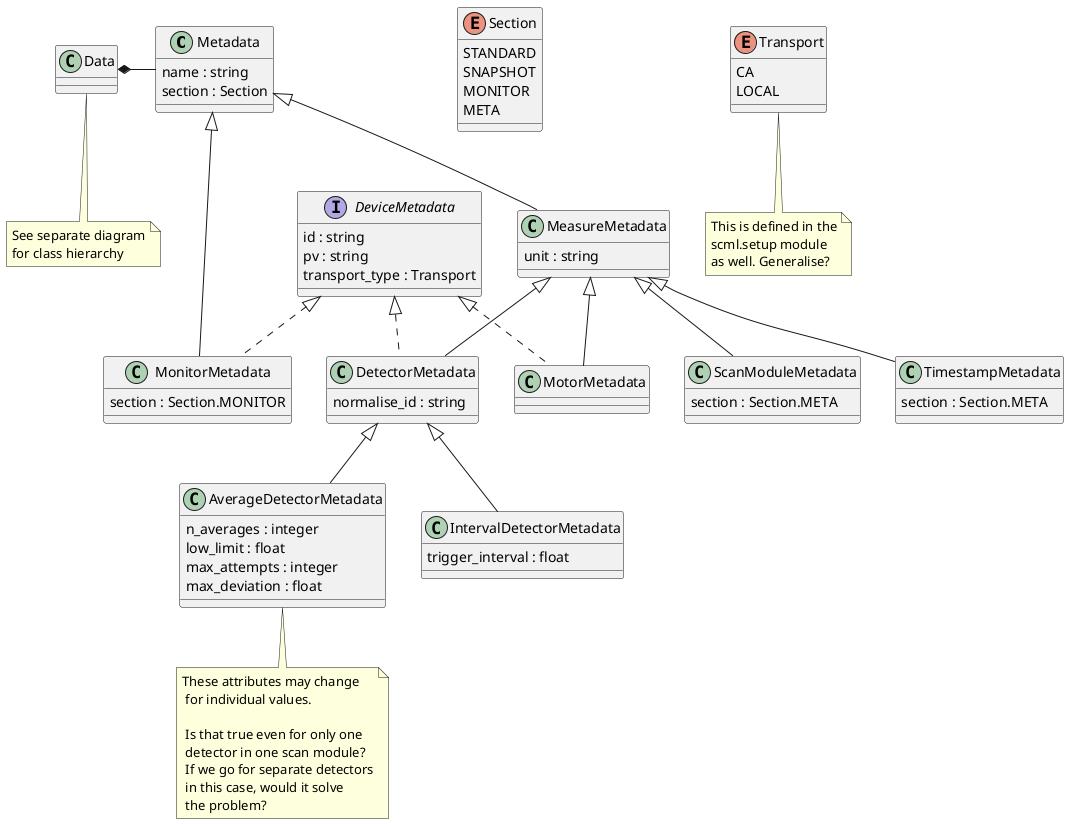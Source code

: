 @startuml

class Metadata {
    name : string
    section : Section
}

class Data {
}
note bottom: See separate diagram\nfor class hierarchy

enum Section {
    STANDARD
    SNAPSHOT
    MONITOR
    META
}

enum Transport {
    CA
    LOCAL
}
note bottom: This is defined in the\nscml.setup module\nas well. Generalise?

interface DeviceMetadata {
    id : string
    pv : string
    transport_type : Transport
}

class MeasureMetadata {
    unit : string
}

class MonitorMetadata implements DeviceMetadata {
    section : Section.MONITOR
}

class MotorMetadata implements DeviceMetadata  {
}

class DetectorMetadata implements DeviceMetadata  {
    normalise_id : string
}

class TimestampMetadata {
    section : Section.META
}

class ScanModuleMetadata {
    section : Section.META
}

class AverageDetectorMetadata {
    n_averages : integer
    low_limit : float
    max_attempts : integer
    max_deviation : float
}
note bottom
    These attributes may change
     for individual values.

     Is that true even for only one
     detector in one scan module?
     If we go for separate detectors
     in this case, would it solve
     the problem?
end note

class IntervalDetectorMetadata {
    trigger_interval : float
}

Data *- Metadata
Metadata <|-- MeasureMetadata
Metadata <|-- MonitorMetadata
MeasureMetadata <|-- DetectorMetadata
MeasureMetadata <|-- MotorMetadata
MeasureMetadata <|-- TimestampMetadata
MeasureMetadata <|-- ScanModuleMetadata
DetectorMetadata <|-- AverageDetectorMetadata
DetectorMetadata <|-- IntervalDetectorMetadata

@enduml
